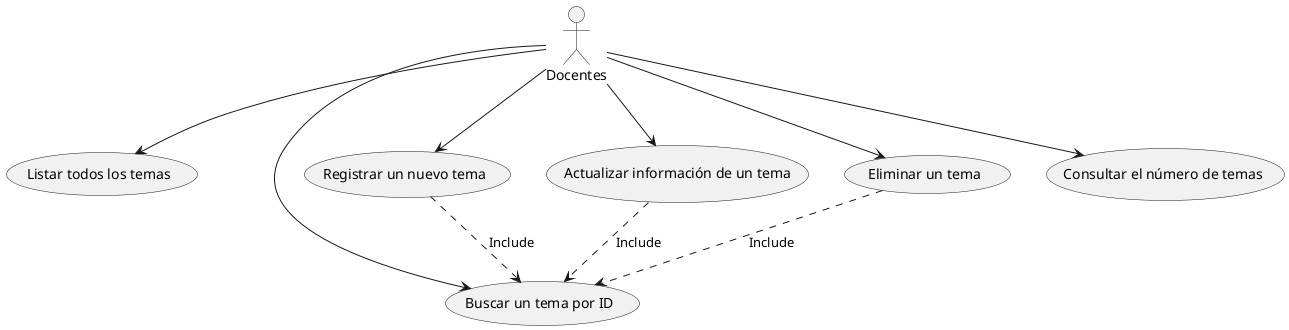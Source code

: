 @startuml
:Docentes:
:Docentes: --> (Listar todos los temas)
:Docentes: --> (Buscar un tema por ID)
:Docentes: --> (Registrar un nuevo tema)
:Docentes: --> (Actualizar información de un tema)
:Docentes: --> (Eliminar un tema)
:Docentes: --> (Consultar el número de temas)

(Registrar un nuevo tema) ..> (Buscar un tema por ID): Include
(Actualizar información de un tema) ..> (Buscar un tema por ID): Include
(Eliminar un tema) ..> (Buscar un tema por ID): Include

@enduml
